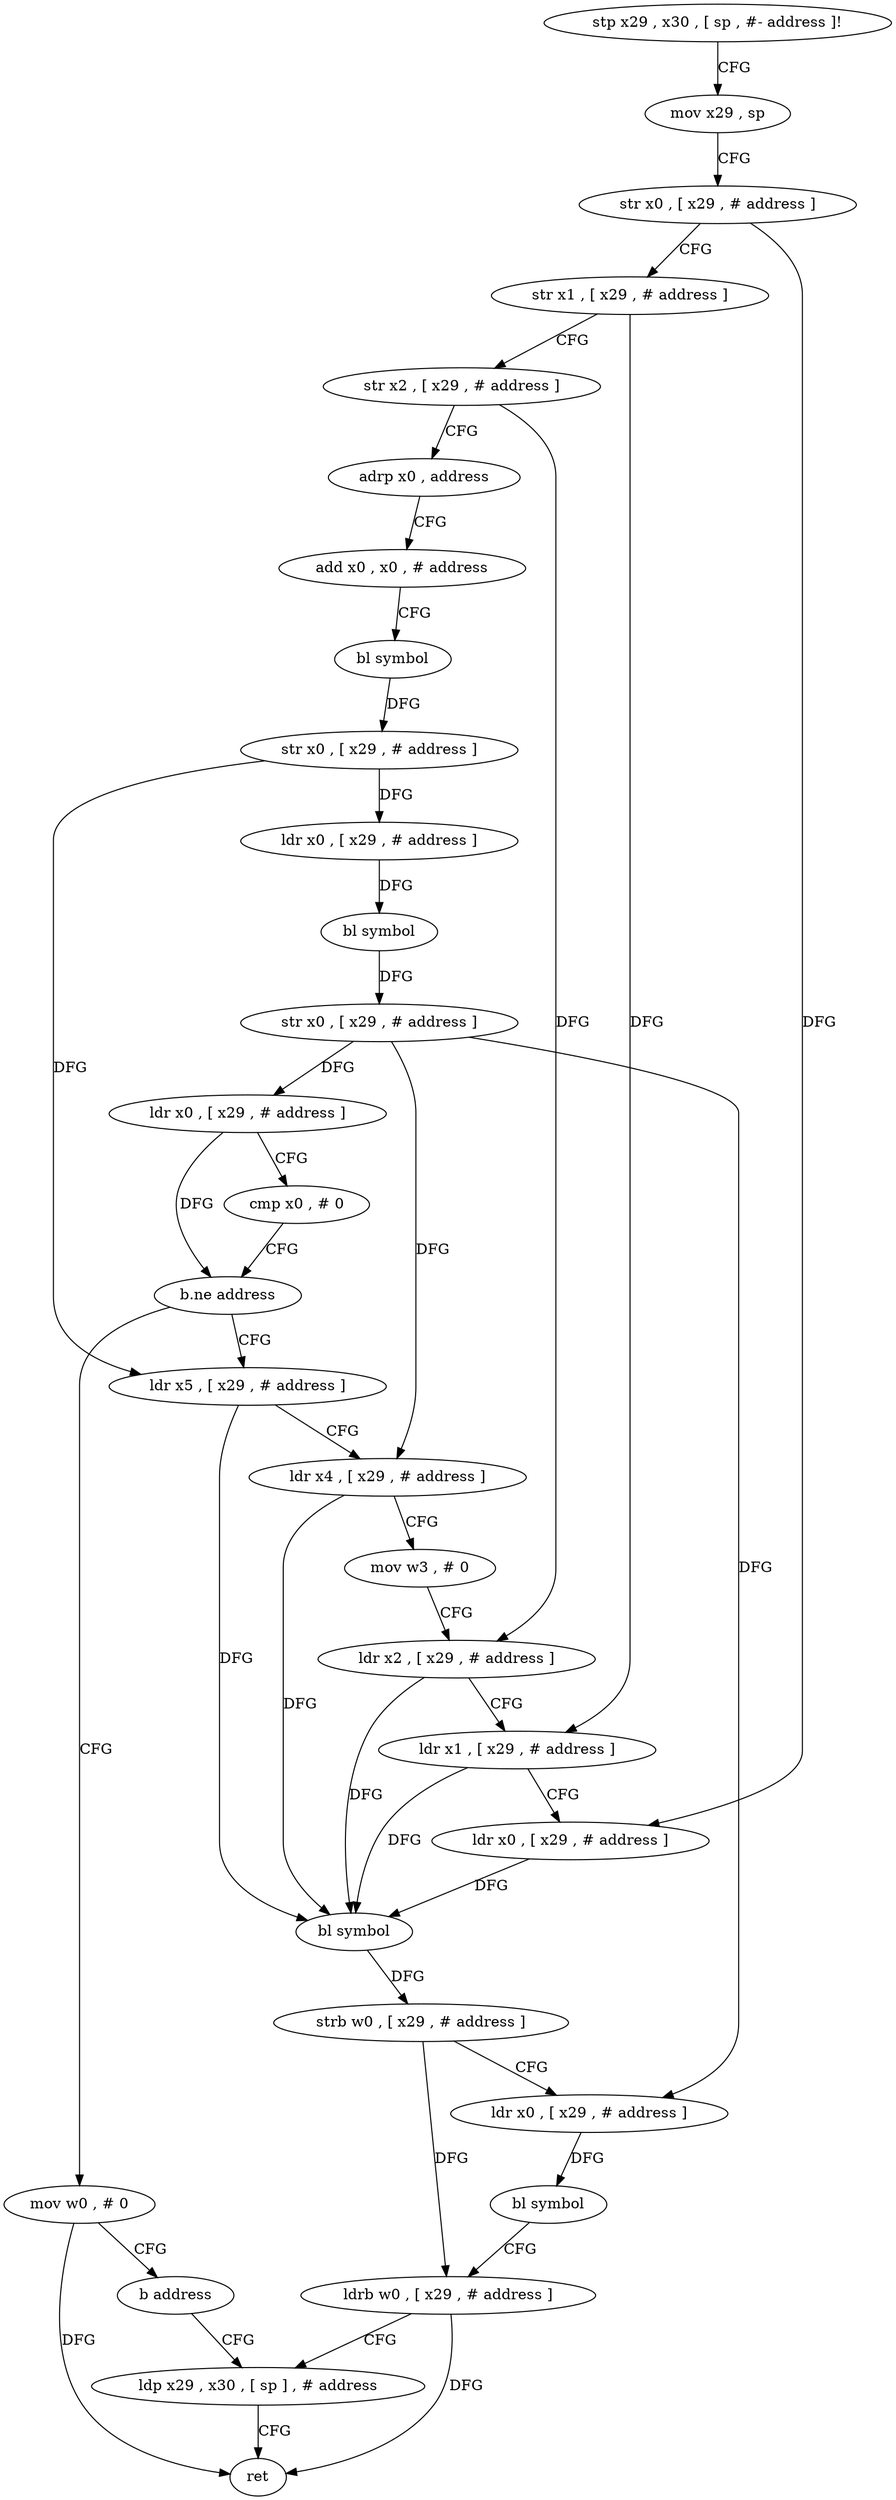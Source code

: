 digraph "func" {
"4373356" [label = "stp x29 , x30 , [ sp , #- address ]!" ]
"4373360" [label = "mov x29 , sp" ]
"4373364" [label = "str x0 , [ x29 , # address ]" ]
"4373368" [label = "str x1 , [ x29 , # address ]" ]
"4373372" [label = "str x2 , [ x29 , # address ]" ]
"4373376" [label = "adrp x0 , address" ]
"4373380" [label = "add x0 , x0 , # address" ]
"4373384" [label = "bl symbol" ]
"4373388" [label = "str x0 , [ x29 , # address ]" ]
"4373392" [label = "ldr x0 , [ x29 , # address ]" ]
"4373396" [label = "bl symbol" ]
"4373400" [label = "str x0 , [ x29 , # address ]" ]
"4373404" [label = "ldr x0 , [ x29 , # address ]" ]
"4373408" [label = "cmp x0 , # 0" ]
"4373412" [label = "b.ne address" ]
"4373424" [label = "ldr x5 , [ x29 , # address ]" ]
"4373416" [label = "mov w0 , # 0" ]
"4373428" [label = "ldr x4 , [ x29 , # address ]" ]
"4373432" [label = "mov w3 , # 0" ]
"4373436" [label = "ldr x2 , [ x29 , # address ]" ]
"4373440" [label = "ldr x1 , [ x29 , # address ]" ]
"4373444" [label = "ldr x0 , [ x29 , # address ]" ]
"4373448" [label = "bl symbol" ]
"4373452" [label = "strb w0 , [ x29 , # address ]" ]
"4373456" [label = "ldr x0 , [ x29 , # address ]" ]
"4373460" [label = "bl symbol" ]
"4373464" [label = "ldrb w0 , [ x29 , # address ]" ]
"4373468" [label = "ldp x29 , x30 , [ sp ] , # address" ]
"4373420" [label = "b address" ]
"4373472" [label = "ret" ]
"4373356" -> "4373360" [ label = "CFG" ]
"4373360" -> "4373364" [ label = "CFG" ]
"4373364" -> "4373368" [ label = "CFG" ]
"4373364" -> "4373444" [ label = "DFG" ]
"4373368" -> "4373372" [ label = "CFG" ]
"4373368" -> "4373440" [ label = "DFG" ]
"4373372" -> "4373376" [ label = "CFG" ]
"4373372" -> "4373436" [ label = "DFG" ]
"4373376" -> "4373380" [ label = "CFG" ]
"4373380" -> "4373384" [ label = "CFG" ]
"4373384" -> "4373388" [ label = "DFG" ]
"4373388" -> "4373392" [ label = "DFG" ]
"4373388" -> "4373424" [ label = "DFG" ]
"4373392" -> "4373396" [ label = "DFG" ]
"4373396" -> "4373400" [ label = "DFG" ]
"4373400" -> "4373404" [ label = "DFG" ]
"4373400" -> "4373428" [ label = "DFG" ]
"4373400" -> "4373456" [ label = "DFG" ]
"4373404" -> "4373408" [ label = "CFG" ]
"4373404" -> "4373412" [ label = "DFG" ]
"4373408" -> "4373412" [ label = "CFG" ]
"4373412" -> "4373424" [ label = "CFG" ]
"4373412" -> "4373416" [ label = "CFG" ]
"4373424" -> "4373428" [ label = "CFG" ]
"4373424" -> "4373448" [ label = "DFG" ]
"4373416" -> "4373420" [ label = "CFG" ]
"4373416" -> "4373472" [ label = "DFG" ]
"4373428" -> "4373432" [ label = "CFG" ]
"4373428" -> "4373448" [ label = "DFG" ]
"4373432" -> "4373436" [ label = "CFG" ]
"4373436" -> "4373440" [ label = "CFG" ]
"4373436" -> "4373448" [ label = "DFG" ]
"4373440" -> "4373444" [ label = "CFG" ]
"4373440" -> "4373448" [ label = "DFG" ]
"4373444" -> "4373448" [ label = "DFG" ]
"4373448" -> "4373452" [ label = "DFG" ]
"4373452" -> "4373456" [ label = "CFG" ]
"4373452" -> "4373464" [ label = "DFG" ]
"4373456" -> "4373460" [ label = "DFG" ]
"4373460" -> "4373464" [ label = "CFG" ]
"4373464" -> "4373468" [ label = "CFG" ]
"4373464" -> "4373472" [ label = "DFG" ]
"4373468" -> "4373472" [ label = "CFG" ]
"4373420" -> "4373468" [ label = "CFG" ]
}
